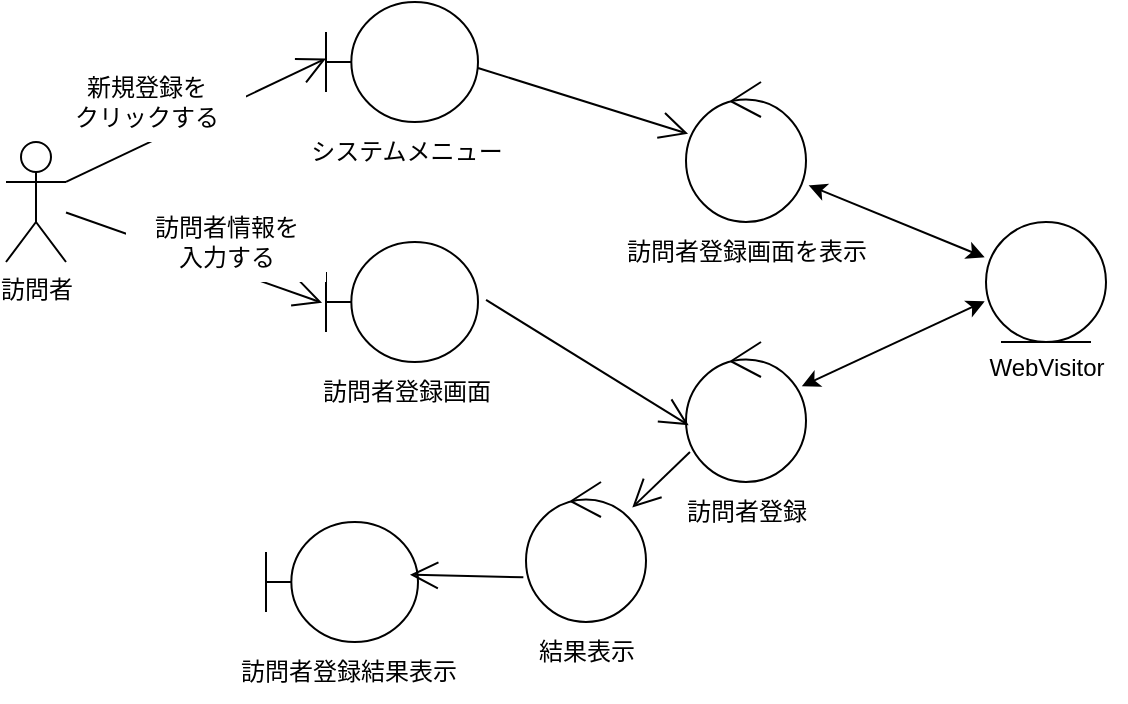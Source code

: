 <mxfile version="28.2.2">
  <diagram id="IzR1Hr7DLXUW4sX0f1FH" name="ページ1">
    <mxGraphModel dx="786" dy="498" grid="1" gridSize="10" guides="1" tooltips="1" connect="1" arrows="1" fold="1" page="1" pageScale="1" pageWidth="827" pageHeight="1169" math="0" shadow="0">
      <root>
        <mxCell id="0" />
        <mxCell id="1" parent="0" />
        <mxCell id="rbmvUWqvc5KWMZSZa1nW-2" value="訪問者" style="shape=umlActor;verticalLabelPosition=bottom;verticalAlign=top;html=1;outlineConnect=0;" vertex="1" parent="1">
          <mxGeometry x="200" y="220" width="30" height="60" as="geometry" />
        </mxCell>
        <mxCell id="rbmvUWqvc5KWMZSZa1nW-8" value="" style="endArrow=open;endFill=1;endSize=12;html=1;rounded=0;exitX=1;exitY=0.333;exitDx=0;exitDy=0;exitPerimeter=0;entryX=0;entryY=0.471;entryDx=0;entryDy=0;entryPerimeter=0;" edge="1" parent="1" source="rbmvUWqvc5KWMZSZa1nW-2" target="rbmvUWqvc5KWMZSZa1nW-11">
          <mxGeometry width="160" relative="1" as="geometry">
            <mxPoint x="330" y="260" as="sourcePoint" />
            <mxPoint x="354.5" y="183.81" as="targetPoint" />
          </mxGeometry>
        </mxCell>
        <mxCell id="rbmvUWqvc5KWMZSZa1nW-9" value="新規登録を&lt;div&gt;クリックする&lt;/div&gt;" style="text;html=1;align=center;verticalAlign=middle;resizable=0;points=[];autosize=1;fillColor=default;" vertex="1" parent="1">
          <mxGeometry x="220" y="180" width="100" height="40" as="geometry" />
        </mxCell>
        <mxCell id="rbmvUWqvc5KWMZSZa1nW-11" value="" style="shape=umlBoundary;whiteSpace=wrap;html=1;" vertex="1" parent="1">
          <mxGeometry x="360" y="150" width="76" height="60" as="geometry" />
        </mxCell>
        <mxCell id="rbmvUWqvc5KWMZSZa1nW-12" value="システムメニュー" style="text;html=1;align=center;verticalAlign=middle;resizable=0;points=[];autosize=1;strokeColor=none;fillColor=none;" vertex="1" parent="1">
          <mxGeometry x="340" y="210" width="120" height="30" as="geometry" />
        </mxCell>
        <mxCell id="rbmvUWqvc5KWMZSZa1nW-13" value="" style="ellipse;shape=umlControl;whiteSpace=wrap;html=1;" vertex="1" parent="1">
          <mxGeometry x="540" y="190" width="60" height="70" as="geometry" />
        </mxCell>
        <mxCell id="rbmvUWqvc5KWMZSZa1nW-14" value="" style="endArrow=open;endFill=1;endSize=12;html=1;rounded=0;exitX=1;exitY=0.55;exitDx=0;exitDy=0;exitPerimeter=0;" edge="1" parent="1" source="rbmvUWqvc5KWMZSZa1nW-11" target="rbmvUWqvc5KWMZSZa1nW-13">
          <mxGeometry width="160" relative="1" as="geometry">
            <mxPoint x="420" y="280" as="sourcePoint" />
            <mxPoint x="580" y="280" as="targetPoint" />
          </mxGeometry>
        </mxCell>
        <mxCell id="rbmvUWqvc5KWMZSZa1nW-15" value="訪問者登録画面を表示" style="text;html=1;align=center;verticalAlign=middle;resizable=0;points=[];autosize=1;strokeColor=none;fillColor=none;" vertex="1" parent="1">
          <mxGeometry x="500" y="260" width="140" height="30" as="geometry" />
        </mxCell>
        <mxCell id="rbmvUWqvc5KWMZSZa1nW-17" value="" style="shape=umlBoundary;whiteSpace=wrap;html=1;" vertex="1" parent="1">
          <mxGeometry x="360" y="270" width="76" height="60" as="geometry" />
        </mxCell>
        <mxCell id="rbmvUWqvc5KWMZSZa1nW-18" value="訪問者登録画面" style="text;html=1;align=center;verticalAlign=middle;resizable=0;points=[];autosize=1;strokeColor=none;fillColor=none;" vertex="1" parent="1">
          <mxGeometry x="345" y="330" width="110" height="30" as="geometry" />
        </mxCell>
        <mxCell id="rbmvUWqvc5KWMZSZa1nW-19" value="" style="ellipse;shape=umlEntity;whiteSpace=wrap;html=1;" vertex="1" parent="1">
          <mxGeometry x="690" y="260" width="60" height="60" as="geometry" />
        </mxCell>
        <mxCell id="rbmvUWqvc5KWMZSZa1nW-20" value="WebVisitor" style="text;html=1;align=center;verticalAlign=middle;resizable=0;points=[];autosize=1;strokeColor=none;fillColor=none;" vertex="1" parent="1">
          <mxGeometry x="680" y="318" width="80" height="30" as="geometry" />
        </mxCell>
        <mxCell id="rbmvUWqvc5KWMZSZa1nW-21" value="" style="endArrow=classic;startArrow=classic;html=1;rounded=0;entryX=1.022;entryY=0.738;entryDx=0;entryDy=0;entryPerimeter=0;exitX=-0.011;exitY=0.294;exitDx=0;exitDy=0;exitPerimeter=0;" edge="1" parent="1" source="rbmvUWqvc5KWMZSZa1nW-19" target="rbmvUWqvc5KWMZSZa1nW-13">
          <mxGeometry width="50" height="50" relative="1" as="geometry">
            <mxPoint x="470" y="300" as="sourcePoint" />
            <mxPoint x="520" y="250" as="targetPoint" />
          </mxGeometry>
        </mxCell>
        <mxCell id="rbmvUWqvc5KWMZSZa1nW-22" value="" style="endArrow=open;endFill=1;endSize=12;html=1;rounded=0;entryX=-0.026;entryY=0.506;entryDx=0;entryDy=0;entryPerimeter=0;" edge="1" parent="1" source="rbmvUWqvc5KWMZSZa1nW-2" target="rbmvUWqvc5KWMZSZa1nW-17">
          <mxGeometry width="160" relative="1" as="geometry">
            <mxPoint x="420" y="280" as="sourcePoint" />
            <mxPoint x="340" y="420" as="targetPoint" />
          </mxGeometry>
        </mxCell>
        <mxCell id="rbmvUWqvc5KWMZSZa1nW-23" value="訪問者情報を&lt;div&gt;入力する&lt;/div&gt;" style="text;html=1;align=center;verticalAlign=middle;resizable=0;points=[];autosize=1;strokeColor=none;fillColor=default;" vertex="1" parent="1">
          <mxGeometry x="260" y="250" width="100" height="40" as="geometry" />
        </mxCell>
        <mxCell id="rbmvUWqvc5KWMZSZa1nW-25" value="" style="ellipse;shape=umlControl;whiteSpace=wrap;html=1;" vertex="1" parent="1">
          <mxGeometry x="540" y="320" width="60" height="70" as="geometry" />
        </mxCell>
        <mxCell id="rbmvUWqvc5KWMZSZa1nW-26" value="訪問者登録" style="text;html=1;align=center;verticalAlign=middle;resizable=0;points=[];autosize=1;strokeColor=none;fillColor=none;" vertex="1" parent="1">
          <mxGeometry x="530" y="390" width="80" height="30" as="geometry" />
        </mxCell>
        <mxCell id="rbmvUWqvc5KWMZSZa1nW-27" value="" style="endArrow=open;endFill=1;endSize=12;html=1;rounded=0;exitX=1.053;exitY=0.483;exitDx=0;exitDy=0;exitPerimeter=0;entryX=0.022;entryY=0.595;entryDx=0;entryDy=0;entryPerimeter=0;" edge="1" parent="1" source="rbmvUWqvc5KWMZSZa1nW-17" target="rbmvUWqvc5KWMZSZa1nW-25">
          <mxGeometry width="160" relative="1" as="geometry">
            <mxPoint x="420" y="280" as="sourcePoint" />
            <mxPoint x="580" y="280" as="targetPoint" />
          </mxGeometry>
        </mxCell>
        <mxCell id="rbmvUWqvc5KWMZSZa1nW-28" value="" style="endArrow=classic;startArrow=classic;html=1;rounded=0;entryX=-0.011;entryY=0.661;entryDx=0;entryDy=0;entryPerimeter=0;" edge="1" parent="1" source="rbmvUWqvc5KWMZSZa1nW-25" target="rbmvUWqvc5KWMZSZa1nW-19">
          <mxGeometry width="50" height="50" relative="1" as="geometry">
            <mxPoint x="470" y="300" as="sourcePoint" />
            <mxPoint x="520" y="250" as="targetPoint" />
          </mxGeometry>
        </mxCell>
        <mxCell id="rbmvUWqvc5KWMZSZa1nW-29" value="" style="ellipse;shape=umlControl;whiteSpace=wrap;html=1;" vertex="1" parent="1">
          <mxGeometry x="460" y="390" width="60" height="70" as="geometry" />
        </mxCell>
        <mxCell id="rbmvUWqvc5KWMZSZa1nW-30" value="" style="endArrow=open;endFill=1;endSize=12;html=1;rounded=0;exitX=0.033;exitY=0.786;exitDx=0;exitDy=0;exitPerimeter=0;" edge="1" parent="1" source="rbmvUWqvc5KWMZSZa1nW-25" target="rbmvUWqvc5KWMZSZa1nW-29">
          <mxGeometry width="160" relative="1" as="geometry">
            <mxPoint x="380" y="360" as="sourcePoint" />
            <mxPoint x="510" y="390" as="targetPoint" />
          </mxGeometry>
        </mxCell>
        <mxCell id="rbmvUWqvc5KWMZSZa1nW-31" value="結果表示" style="text;html=1;align=center;verticalAlign=middle;resizable=0;points=[];autosize=1;strokeColor=none;fillColor=none;" vertex="1" parent="1">
          <mxGeometry x="455" y="460" width="70" height="30" as="geometry" />
        </mxCell>
        <mxCell id="rbmvUWqvc5KWMZSZa1nW-32" value="" style="shape=umlBoundary;whiteSpace=wrap;html=1;" vertex="1" parent="1">
          <mxGeometry x="330" y="410" width="76" height="60" as="geometry" />
        </mxCell>
        <mxCell id="rbmvUWqvc5KWMZSZa1nW-33" value="" style="endArrow=open;endFill=1;endSize=12;html=1;rounded=0;exitX=-0.022;exitY=0.681;exitDx=0;exitDy=0;exitPerimeter=0;entryX=0.947;entryY=0.439;entryDx=0;entryDy=0;entryPerimeter=0;" edge="1" parent="1" source="rbmvUWqvc5KWMZSZa1nW-29" target="rbmvUWqvc5KWMZSZa1nW-32">
          <mxGeometry width="160" relative="1" as="geometry">
            <mxPoint x="380" y="360" as="sourcePoint" />
            <mxPoint x="540" y="360" as="targetPoint" />
          </mxGeometry>
        </mxCell>
        <mxCell id="rbmvUWqvc5KWMZSZa1nW-35" value="訪問者登録結果表示" style="text;html=1;align=center;verticalAlign=middle;resizable=0;points=[];autosize=1;strokeColor=none;fillColor=none;" vertex="1" parent="1">
          <mxGeometry x="306" y="470" width="130" height="30" as="geometry" />
        </mxCell>
      </root>
    </mxGraphModel>
  </diagram>
</mxfile>
